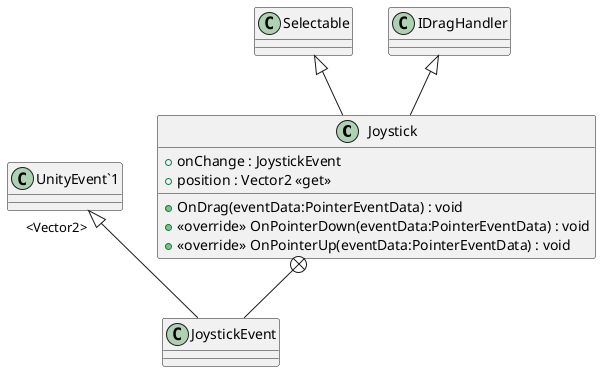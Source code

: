 @startuml
class Joystick {
    + onChange : JoystickEvent
    + position : Vector2 <<get>>
    + OnDrag(eventData:PointerEventData) : void
    + <<override>> OnPointerDown(eventData:PointerEventData) : void
    + <<override>> OnPointerUp(eventData:PointerEventData) : void
}
class JoystickEvent {
}
Selectable <|-- Joystick
IDragHandler <|-- Joystick
Joystick +-- JoystickEvent
"UnityEvent`1" "<Vector2>" <|-- JoystickEvent
@enduml
